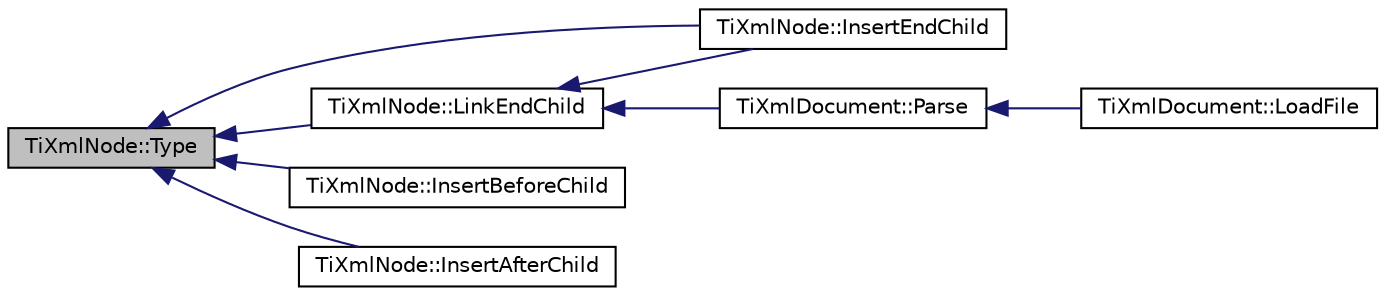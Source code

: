 digraph "TiXmlNode::Type"
{
  edge [fontname="Helvetica",fontsize="10",labelfontname="Helvetica",labelfontsize="10"];
  node [fontname="Helvetica",fontsize="10",shape=record];
  rankdir="LR";
  Node1 [label="TiXmlNode::Type",height=0.2,width=0.4,color="black", fillcolor="grey75", style="filled", fontcolor="black"];
  Node1 -> Node2 [dir="back",color="midnightblue",fontsize="10",style="solid",fontname="Helvetica"];
  Node2 [label="TiXmlNode::LinkEndChild",height=0.2,width=0.4,color="black", fillcolor="white", style="filled",URL="$class_ti_xml_node.html#a1a881212554b759865f6cac79a851d38"];
  Node2 -> Node3 [dir="back",color="midnightblue",fontsize="10",style="solid",fontname="Helvetica"];
  Node3 [label="TiXmlNode::InsertEndChild",height=0.2,width=0.4,color="black", fillcolor="white", style="filled",URL="$class_ti_xml_node.html#af287a913ce46d8dbf7ef24fec69bbaf0"];
  Node2 -> Node4 [dir="back",color="midnightblue",fontsize="10",style="solid",fontname="Helvetica"];
  Node4 [label="TiXmlDocument::Parse",height=0.2,width=0.4,color="black", fillcolor="white", style="filled",URL="$class_ti_xml_document.html#a789ad2f06f93d52bdb5570b2f3670289"];
  Node4 -> Node5 [dir="back",color="midnightblue",fontsize="10",style="solid",fontname="Helvetica"];
  Node5 [label="TiXmlDocument::LoadFile",height=0.2,width=0.4,color="black", fillcolor="white", style="filled",URL="$class_ti_xml_document.html#a41f6fe7200864d1dca663d230caf8db6"];
  Node1 -> Node3 [dir="back",color="midnightblue",fontsize="10",style="solid",fontname="Helvetica"];
  Node1 -> Node6 [dir="back",color="midnightblue",fontsize="10",style="solid",fontname="Helvetica"];
  Node6 [label="TiXmlNode::InsertBeforeChild",height=0.2,width=0.4,color="black", fillcolor="white", style="filled",URL="$class_ti_xml_node.html#a71e54e393336382bc9875f64aab5cb15"];
  Node1 -> Node7 [dir="back",color="midnightblue",fontsize="10",style="solid",fontname="Helvetica"];
  Node7 [label="TiXmlNode::InsertAfterChild",height=0.2,width=0.4,color="black", fillcolor="white", style="filled",URL="$class_ti_xml_node.html#a274db3292218202805c093f66a964cb5"];
}
